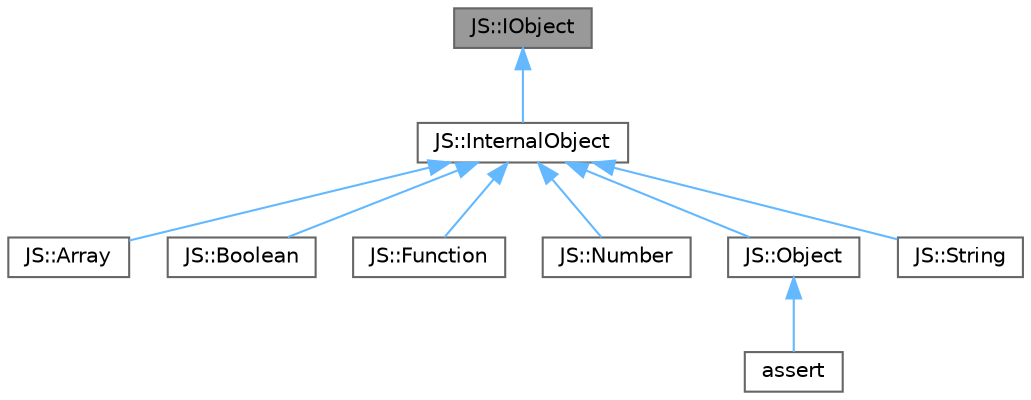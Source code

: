 digraph "JS::IObject"
{
 // LATEX_PDF_SIZE
  bgcolor="transparent";
  edge [fontname=Helvetica,fontsize=10,labelfontname=Helvetica,labelfontsize=10];
  node [fontname=Helvetica,fontsize=10,shape=box,height=0.2,width=0.4];
  Node1 [id="Node000001",label="JS::IObject",height=0.2,width=0.4,color="gray40", fillcolor="grey60", style="filled", fontcolor="black",tooltip="Represents a base object for all JavaScript-like objects in C++."];
  Node1 -> Node2 [id="edge1_Node000001_Node000002",dir="back",color="steelblue1",style="solid",tooltip=" "];
  Node2 [id="Node000002",label="JS::InternalObject",height=0.2,width=0.4,color="gray40", fillcolor="white", style="filled",URL="$classJS_1_1InternalObject.html",tooltip="Represents a base object for all JavaScript-like objects in C++."];
  Node2 -> Node3 [id="edge2_Node000002_Node000003",dir="back",color="steelblue1",style="solid",tooltip=" "];
  Node3 [id="Node000003",label="JS::Array",height=0.2,width=0.4,color="gray40", fillcolor="white", style="filled",URL="$classJS_1_1Array.html",tooltip="Represents a JavaScript-like array object in C++."];
  Node2 -> Node4 [id="edge3_Node000002_Node000004",dir="back",color="steelblue1",style="solid",tooltip=" "];
  Node4 [id="Node000004",label="JS::Boolean",height=0.2,width=0.4,color="gray40", fillcolor="white", style="filled",URL="$classJS_1_1Boolean.html",tooltip="Represent the boolean object in C++."];
  Node2 -> Node5 [id="edge4_Node000002_Node000005",dir="back",color="steelblue1",style="solid",tooltip=" "];
  Node5 [id="Node000005",label="JS::Function",height=0.2,width=0.4,color="gray40", fillcolor="white", style="filled",URL="$classJS_1_1Function.html",tooltip="Represents a JavaScript-like function object in C++."];
  Node2 -> Node6 [id="edge5_Node000002_Node000006",dir="back",color="steelblue1",style="solid",tooltip=" "];
  Node6 [id="Node000006",label="JS::Number",height=0.2,width=0.4,color="gray40", fillcolor="white", style="filled",URL="$classJS_1_1Number.html",tooltip="Represent the number object in C++."];
  Node2 -> Node7 [id="edge6_Node000002_Node000007",dir="back",color="steelblue1",style="solid",tooltip=" "];
  Node7 [id="Node000007",label="JS::Object",height=0.2,width=0.4,color="gray40", fillcolor="white", style="filled",URL="$classJS_1_1Object.html",tooltip="Represents a JavaScript-like object in C++."];
  Node7 -> Node8 [id="edge7_Node000007_Node000008",dir="back",color="steelblue1",style="solid",tooltip=" "];
  Node8 [id="Node000008",label="assert",height=0.2,width=0.4,color="gray40", fillcolor="white", style="filled",URL="$classassert.html",tooltip=" "];
  Node2 -> Node9 [id="edge8_Node000002_Node000009",dir="back",color="steelblue1",style="solid",tooltip=" "];
  Node9 [id="Node000009",label="JS::String",height=0.2,width=0.4,color="gray40", fillcolor="white", style="filled",URL="$classJS_1_1String.html",tooltip="Represents the string object in C++."];
}
